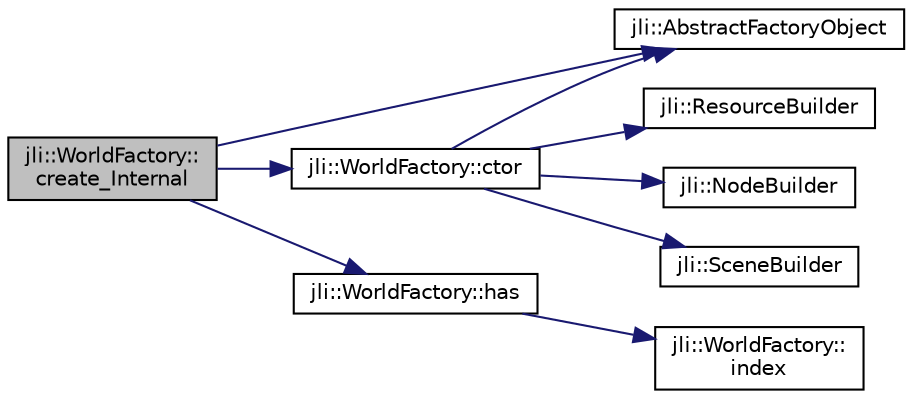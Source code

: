 digraph "jli::WorldFactory::create_Internal"
{
  edge [fontname="Helvetica",fontsize="10",labelfontname="Helvetica",labelfontsize="10"];
  node [fontname="Helvetica",fontsize="10",shape=record];
  rankdir="LR";
  Node1 [label="jli::WorldFactory::\lcreate_Internal",height=0.2,width=0.4,color="black", fillcolor="grey75", style="filled", fontcolor="black"];
  Node1 -> Node2 [color="midnightblue",fontsize="10",style="solid"];
  Node2 [label="jli::AbstractFactoryObject",height=0.2,width=0.4,color="black", fillcolor="white", style="filled",URL="$namespacejli.html#aee55f3bcfb22fdfec10eadeec1618fec"];
  Node1 -> Node3 [color="midnightblue",fontsize="10",style="solid"];
  Node3 [label="jli::WorldFactory::ctor",height=0.2,width=0.4,color="black", fillcolor="white", style="filled",URL="$classjli_1_1_world_factory.html#a1651da687bf991ffafa8f02bc3eb9707"];
  Node3 -> Node2 [color="midnightblue",fontsize="10",style="solid"];
  Node3 -> Node4 [color="midnightblue",fontsize="10",style="solid"];
  Node4 [label="jli::ResourceBuilder",height=0.2,width=0.4,color="black", fillcolor="white", style="filled",URL="$namespacejli.html#ae9f9f7477ddfe0b9d4ac195927e749b4"];
  Node3 -> Node5 [color="midnightblue",fontsize="10",style="solid"];
  Node5 [label="jli::NodeBuilder",height=0.2,width=0.4,color="black", fillcolor="white", style="filled",URL="$namespacejli.html#a1a43fda7f472452c5ded41130fe22e58"];
  Node3 -> Node6 [color="midnightblue",fontsize="10",style="solid"];
  Node6 [label="jli::SceneBuilder",height=0.2,width=0.4,color="black", fillcolor="white", style="filled",URL="$namespacejli.html#a416f25c3329cd3e760e1a184b62e7223"];
  Node1 -> Node7 [color="midnightblue",fontsize="10",style="solid"];
  Node7 [label="jli::WorldFactory::has",height=0.2,width=0.4,color="black", fillcolor="white", style="filled",URL="$classjli_1_1_world_factory.html#a29af5f1c2a8f5e57c0dc4e9764715797"];
  Node7 -> Node8 [color="midnightblue",fontsize="10",style="solid"];
  Node8 [label="jli::WorldFactory::\lindex",height=0.2,width=0.4,color="black", fillcolor="white", style="filled",URL="$classjli_1_1_world_factory.html#a36ed5d3e23a486003b5490dbd117c308"];
}
